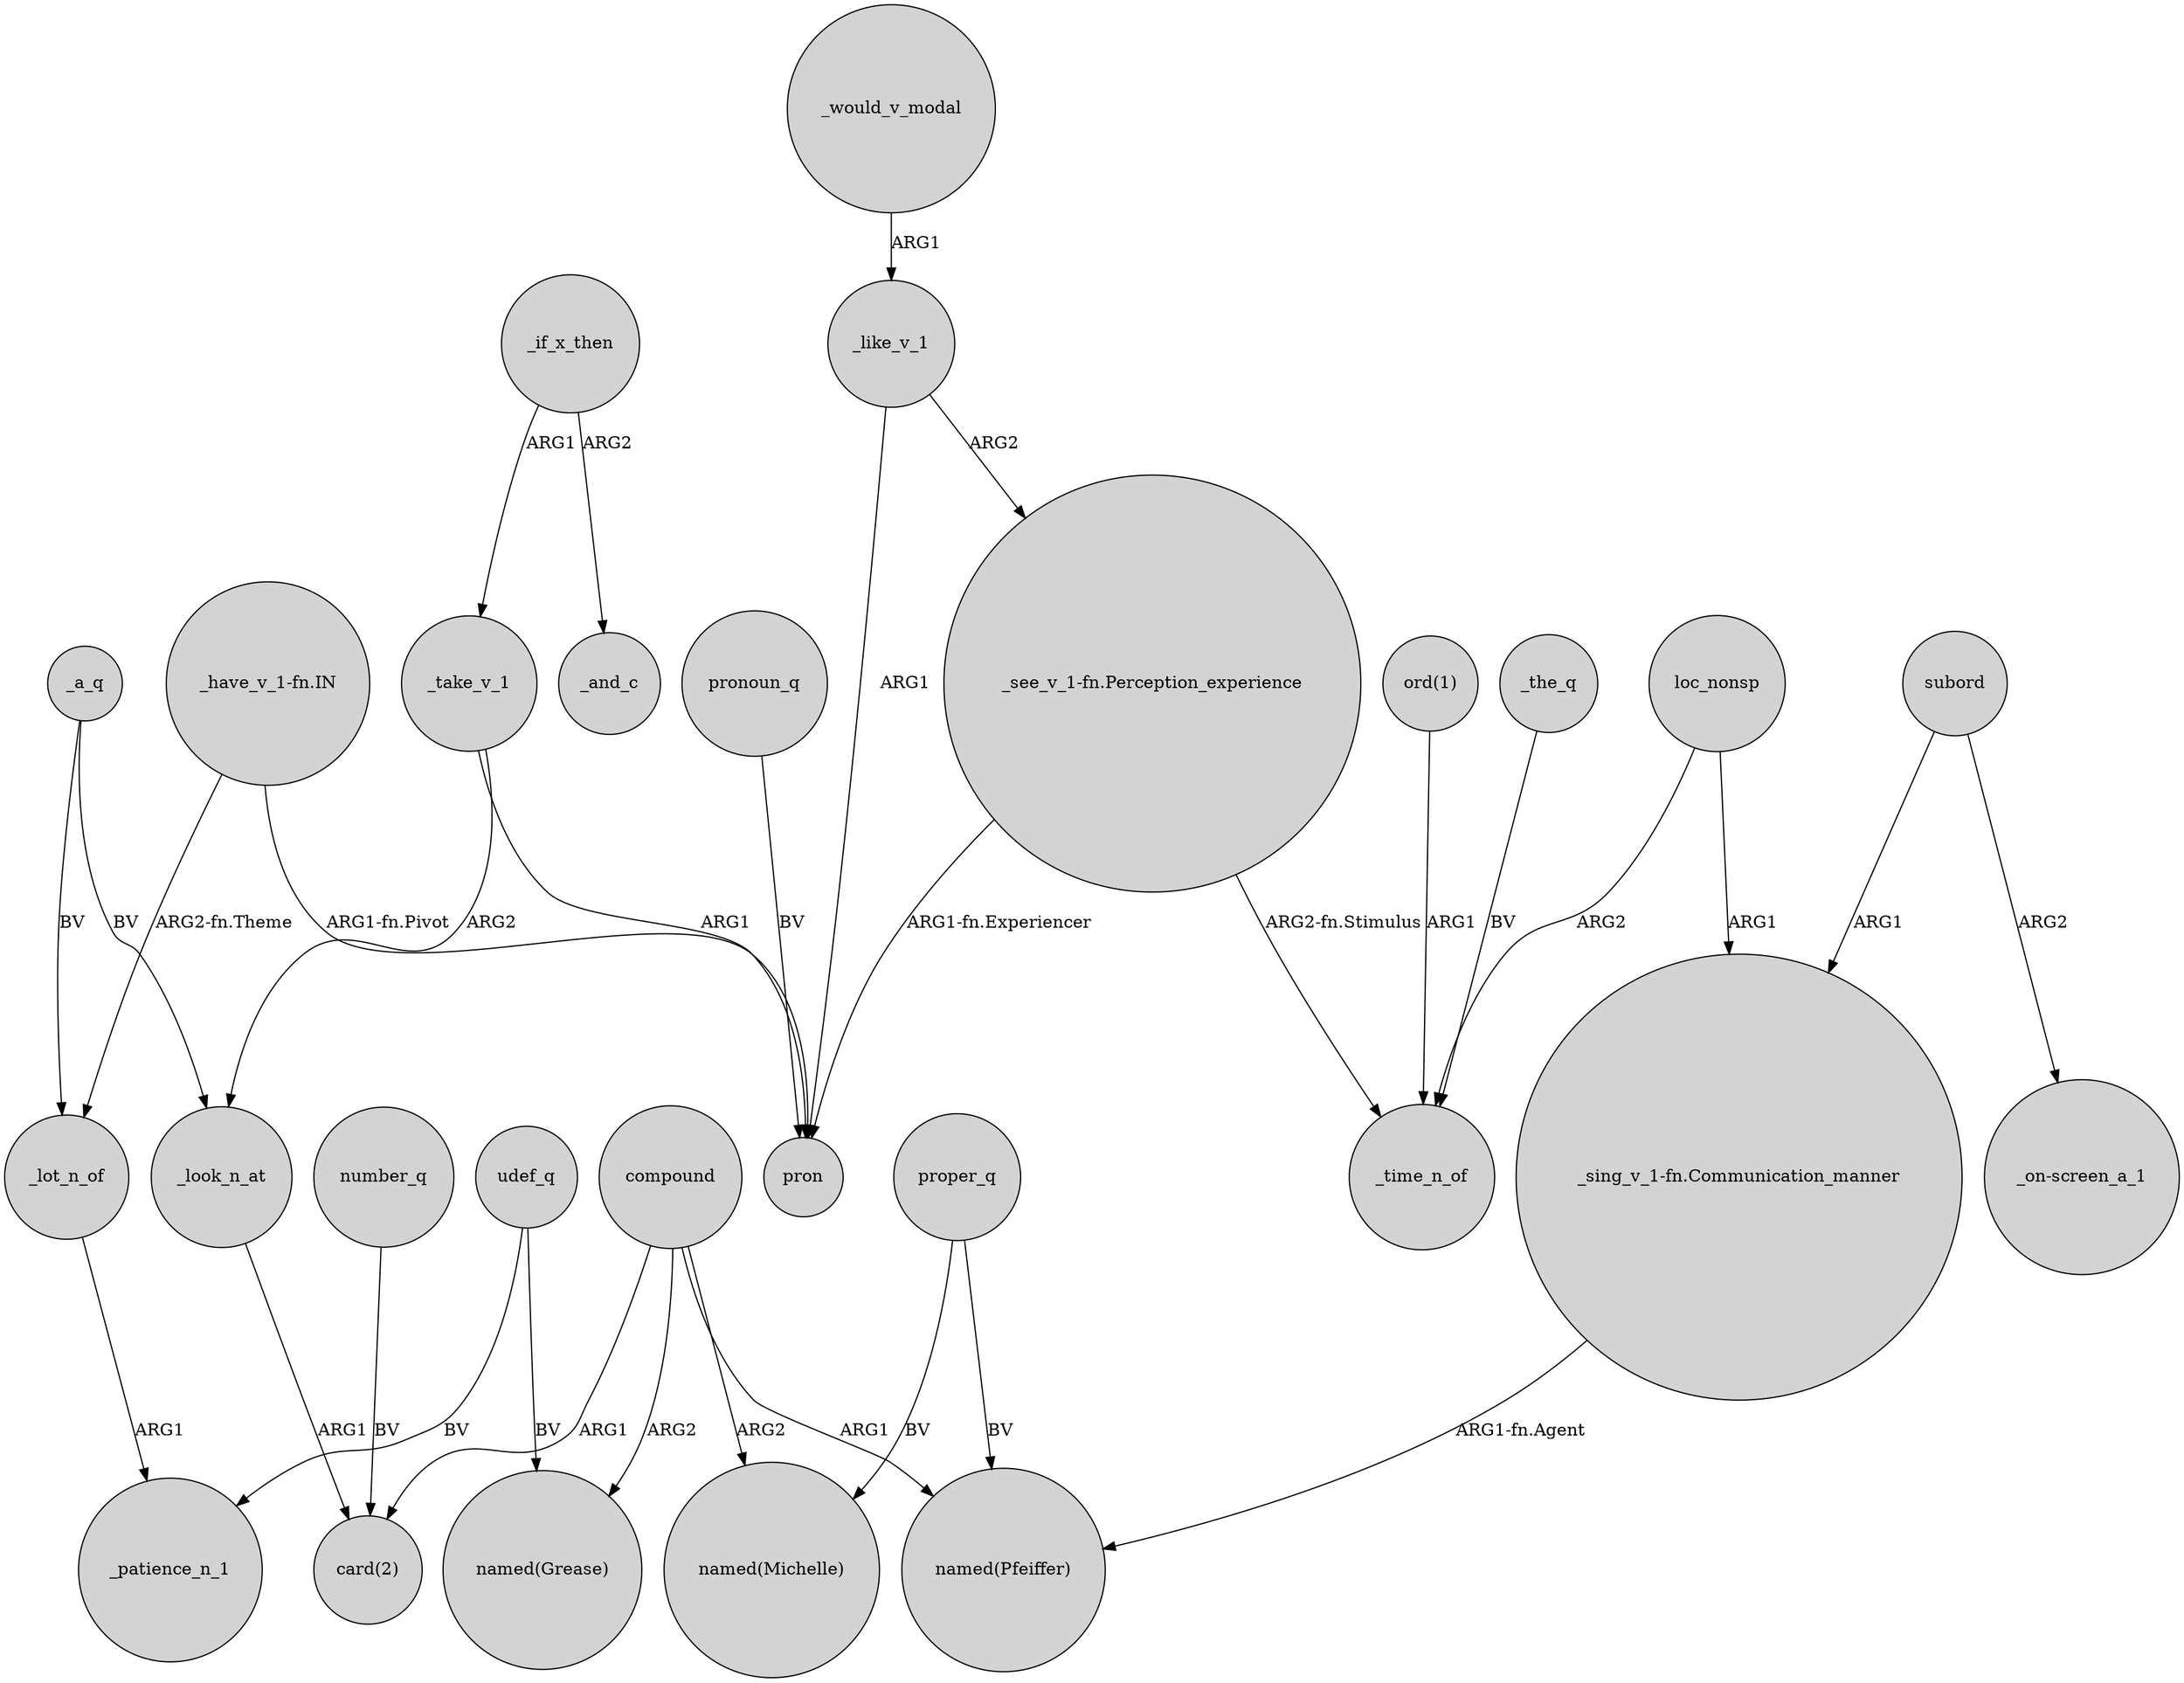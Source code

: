 digraph {
	node [shape=circle style=filled]
	_a_q -> _lot_n_of [label=BV]
	_if_x_then -> _take_v_1 [label=ARG1]
	proper_q -> "named(Pfeiffer)" [label=BV]
	"_see_v_1-fn.Perception_experience" -> pron [label="ARG1-fn.Experiencer"]
	_like_v_1 -> pron [label=ARG1]
	_look_n_at -> "card(2)" [label=ARG1]
	loc_nonsp -> "_sing_v_1-fn.Communication_manner" [label=ARG1]
	loc_nonsp -> _time_n_of [label=ARG2]
	udef_q -> _patience_n_1 [label=BV]
	_lot_n_of -> _patience_n_1 [label=ARG1]
	proper_q -> "named(Michelle)" [label=BV]
	_take_v_1 -> pron [label=ARG1]
	"_have_v_1-fn.IN" -> pron [label="ARG1-fn.Pivot"]
	"_sing_v_1-fn.Communication_manner" -> "named(Pfeiffer)" [label="ARG1-fn.Agent"]
	_would_v_modal -> _like_v_1 [label=ARG1]
	subord -> "_on-screen_a_1" [label=ARG2]
	pronoun_q -> pron [label=BV]
	"_have_v_1-fn.IN" -> _lot_n_of [label="ARG2-fn.Theme"]
	_the_q -> _time_n_of [label=BV]
	subord -> "_sing_v_1-fn.Communication_manner" [label=ARG1]
	_take_v_1 -> _look_n_at [label=ARG2]
	compound -> "card(2)" [label=ARG1]
	compound -> "named(Grease)" [label=ARG2]
	udef_q -> "named(Grease)" [label=BV]
	_if_x_then -> _and_c [label=ARG2]
	compound -> "named(Michelle)" [label=ARG2]
	_like_v_1 -> "_see_v_1-fn.Perception_experience" [label=ARG2]
	compound -> "named(Pfeiffer)" [label=ARG1]
	"_see_v_1-fn.Perception_experience" -> _time_n_of [label="ARG2-fn.Stimulus"]
	number_q -> "card(2)" [label=BV]
	_a_q -> _look_n_at [label=BV]
	"ord(1)" -> _time_n_of [label=ARG1]
}
